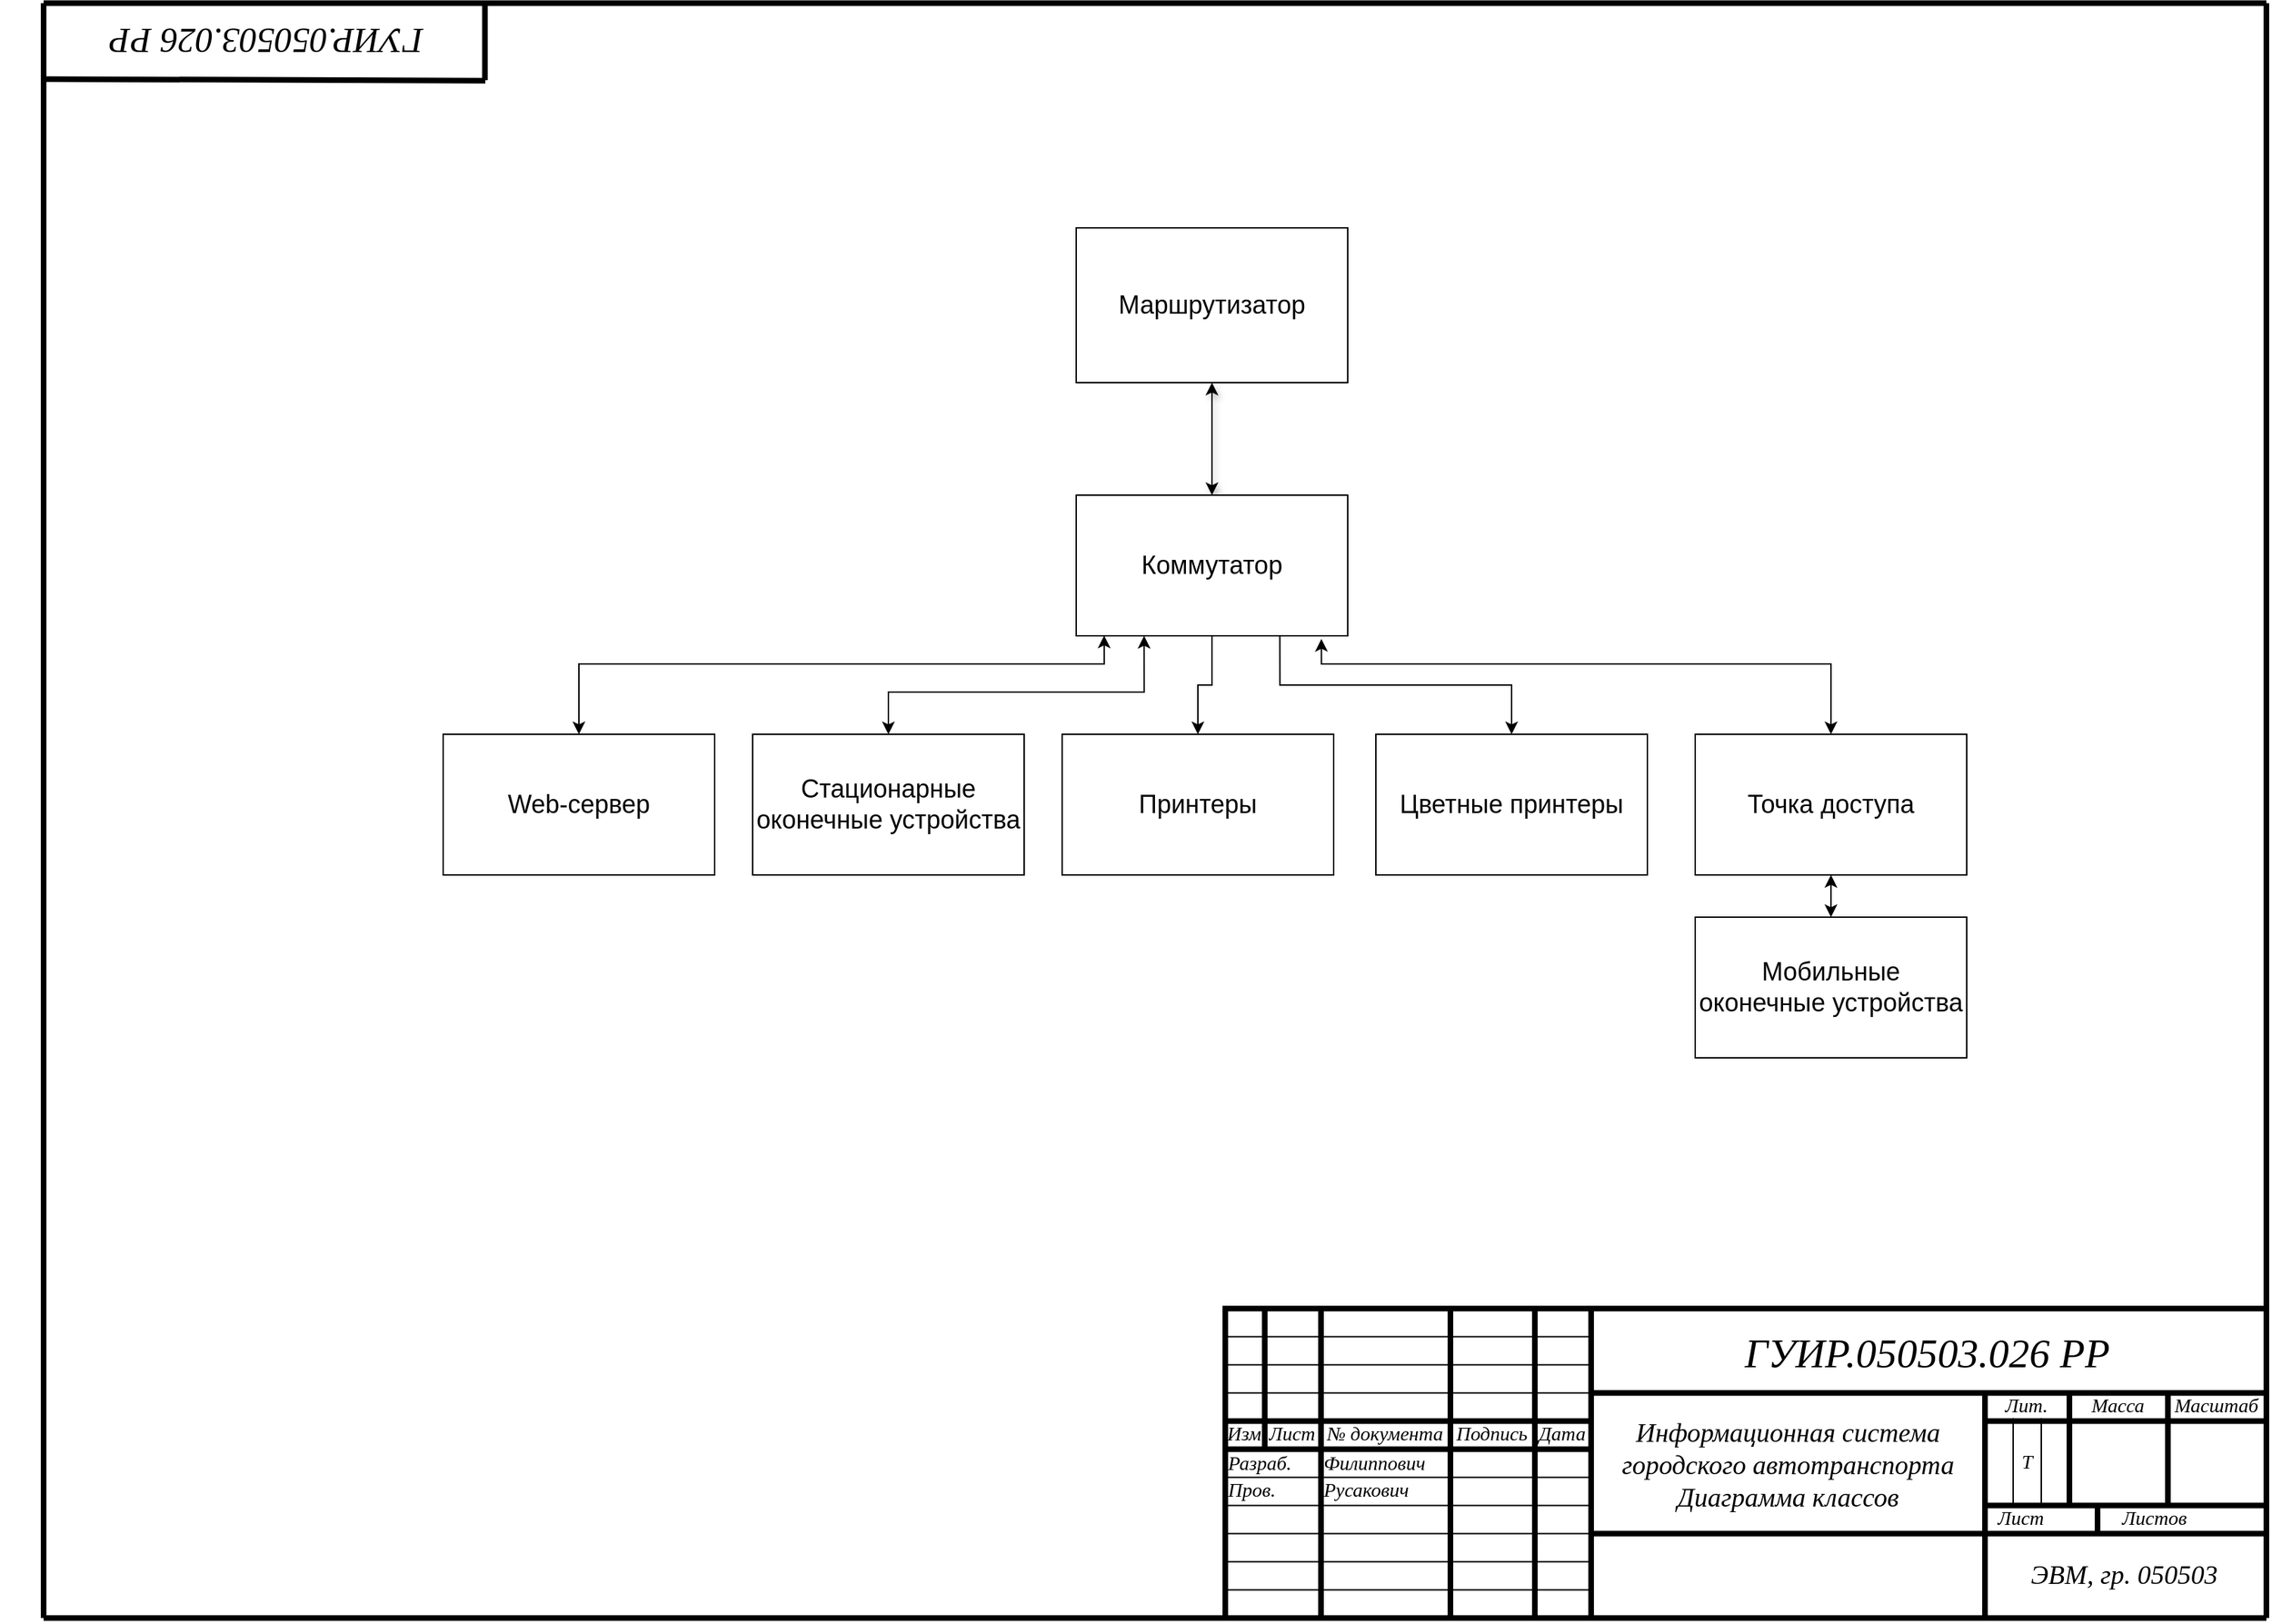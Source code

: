 <mxfile version="21.7.5" type="device">
  <diagram name="Страница-1" id="Страница-1">
    <mxGraphModel dx="763" dy="1657" grid="1" gridSize="10" guides="1" tooltips="1" connect="1" arrows="1" fold="1" page="1" pageScale="1" pageWidth="1654" pageHeight="1169" math="0" shadow="0">
      <root>
        <mxCell id="0" />
        <mxCell id="1" parent="0" />
        <mxCell id="Y7cGsggCxk5826PegyfE-1" value="&lt;font style=&quot;font-size: 14px; color: rgb(0, 0, 0); direction: ltr; letter-spacing: 0px; line-height: 120%; opacity: 1;&quot;&gt;&lt;i style=&quot;font-size: 14px;&quot;&gt;Лист&lt;br style=&quot;font-size: 14px;&quot;&gt;&lt;/i&gt;&lt;/font&gt;" style="verticalAlign=middle;align=center;vsdxID=39;fillColor=none;gradientColor=none;shape=stencil(nZBLDoAgDERP0z3SIyjew0SURgSD+Lu9kMZoXLhwN9O+tukAlrNpJg1SzDH4QW/URgNYgZTkjA4UkwJUgGXng+6DX1zLfmoymdXo17xh5zmRJ6Q42BWCfc2oJfdAr+Yv+AP9Cb7OJ3H/2JG1HNGz/84klThPVCc=);strokeColor=none;strokeWidth=4;spacingTop=-1;spacingBottom=-1;spacingLeft=-1;spacingRight=0;labelBackgroundColor=none;rounded=0;html=1;whiteSpace=wrap;fontFamily=GOST type B;fontSize=14;fontSource=https%3A%2F%2Fdrive.google.com%2Fuc%3Fexport%3Ddownload%26id%3D1UrnLVkHcLbHLojcf2ejICCGZ1GY9liKW;spacing=0;" parent="1" vertex="1">
          <mxGeometry x="1448" y="-90" width="48" height="16" as="geometry" />
        </mxCell>
        <mxCell id="Y7cGsggCxk5826PegyfE-2" value="&lt;font style=&quot;font-size: 14px; color: rgb(0, 0, 0); direction: ltr; letter-spacing: 0px; line-height: 120%; opacity: 1;&quot;&gt;&lt;i style=&quot;font-size: 14px;&quot;&gt;Листов&lt;br style=&quot;font-size: 14px;&quot;&gt;&lt;/i&gt;&lt;/font&gt;" style="verticalAlign=middle;align=center;vsdxID=40;fillColor=none;gradientColor=none;shape=stencil(nZBLDoAgDERP0z3SIyjew0SURgSD+Lu9kMZoXLhwN9O+tukAlrNpJg1SzDH4QW/URgNYgZTkjA4UkwJUgGXng+6DX1zLfmoymdXo17xh5zmRJ6Q42BWCfc2oJfdAr+Yv+AP9Cb7OJ3H/2JG1HNGz/84klThPVCc=);strokeColor=none;strokeWidth=4;spacingTop=-1;spacingBottom=-1;spacingLeft=-1;spacingRight=0;labelBackgroundColor=none;rounded=0;html=1;whiteSpace=wrap;fontFamily=GOST type B;fontSize=14;fontSource=https%3A%2F%2Fdrive.google.com%2Fuc%3Fexport%3Ddownload%26id%3D1UrnLVkHcLbHLojcf2ejICCGZ1GY9liKW;spacing=0;" parent="1" vertex="1">
          <mxGeometry x="1528" y="-90" width="78" height="16" as="geometry" />
        </mxCell>
        <mxCell id="Y7cGsggCxk5826PegyfE-3" value="&lt;font style=&quot;color: rgb(0, 0, 0); direction: ltr; letter-spacing: 0px; line-height: 120%; opacity: 1;&quot;&gt;&lt;i style=&quot;&quot;&gt;&lt;font style=&quot;font-size: 19px;&quot;&gt;ЭВМ, гр. 050503&lt;/font&gt;&lt;br style=&quot;font-size: 16px;&quot;&gt;&lt;/i&gt;&lt;/font&gt;" style="verticalAlign=middle;align=center;vsdxID=45;fillColor=none;gradientColor=none;shape=stencil(nZBLDoAgDERP0z3SIyjew0SURgSD+Lu9kMZoXLhwN9O+tukAlrNpJg1SzDH4QW/URgNYgZTkjA4UkwJUgGXng+6DX1zLfmoymdXo17xh5zmRJ6Q42BWCfc2oJfdAr+Yv+AP9Cb7OJ3H/2JG1HNGz/84klThPVCc=);strokeColor=none;spacingTop=-1;spacingBottom=-1;spacingLeft=-1;spacingRight=-1;labelBackgroundColor=none;rounded=0;html=1;whiteSpace=wrap;fontFamily=GOST type B;fontSize=16;fontSource=https%3A%2F%2Fdrive.google.com%2Fuc%3Fexport%3Ddownload%26id%3D1UrnLVkHcLbHLojcf2ejICCGZ1GY9liKW;" parent="1" vertex="1">
          <mxGeometry x="1445" y="-72" width="200" height="60" as="geometry" />
        </mxCell>
        <mxCell id="Y7cGsggCxk5826PegyfE-4" value="&lt;font style=&quot;font-size: 14px; color: rgb(0, 0, 0); direction: ltr; letter-spacing: 0px; line-height: 120%; opacity: 1;&quot;&gt;&lt;i style=&quot;font-size: 14px;&quot;&gt;T&lt;br style=&quot;font-size: 14px;&quot;&gt;&lt;/i&gt;&lt;/font&gt;" style="verticalAlign=middle;align=center;vsdxID=48;fillColor=none;gradientColor=none;shape=stencil(nZBLDoAgDERP0z3SIyjew0SURgSD+Lu9kMZoXLhwN9O+tukAlrNpJg1SzDH4QW/URgNYgZTkjA4UkwJUgGXng+6DX1zLfmoymdXo17xh5zmRJ6Q42BWCfc2oJfdAr+Yv+AP9Cb7OJ3H/2JG1HNGz/84klThPVCc=);strokeColor=none;spacingTop=0;spacingBottom=0;spacingLeft=0;spacingRight=0;labelBackgroundColor=none;rounded=0;html=1;whiteSpace=wrap;fontFamily=GOST type B;fontSize=14;fontSource=https%3A%2F%2Fdrive.google.com%2Fuc%3Fexport%3Ddownload%26id%3D1UrnLVkHcLbHLojcf2ejICCGZ1GY9liKW;spacing=0;" parent="1" vertex="1">
          <mxGeometry x="1466" y="-152" width="20" height="60" as="geometry" />
        </mxCell>
        <mxCell id="5ee6JP_SQ_U54cSGM1a8-9" style="edgeStyle=orthogonalEdgeStyle;rounded=0;orthogonalLoop=1;jettySize=auto;html=1;entryX=0.5;entryY=0;entryDx=0;entryDy=0;shadow=1;startArrow=classic;startFill=1;" edge="1" parent="1" source="5ee6JP_SQ_U54cSGM1a8-1" target="5ee6JP_SQ_U54cSGM1a8-2">
          <mxGeometry relative="1" as="geometry" />
        </mxCell>
        <mxCell id="5ee6JP_SQ_U54cSGM1a8-1" value="&lt;font style=&quot;font-size: 18px;&quot;&gt;Маршрутизатор&lt;/font&gt;" style="rounded=0;whiteSpace=wrap;html=1;" vertex="1" parent="1">
          <mxGeometry x="800" y="-1000" width="193" height="110" as="geometry" />
        </mxCell>
        <mxCell id="5ee6JP_SQ_U54cSGM1a8-16" style="edgeStyle=orthogonalEdgeStyle;rounded=0;orthogonalLoop=1;jettySize=auto;html=1;entryX=0.5;entryY=0;entryDx=0;entryDy=0;" edge="1" parent="1" source="5ee6JP_SQ_U54cSGM1a8-2" target="5ee6JP_SQ_U54cSGM1a8-4">
          <mxGeometry relative="1" as="geometry" />
        </mxCell>
        <mxCell id="5ee6JP_SQ_U54cSGM1a8-17" style="edgeStyle=orthogonalEdgeStyle;rounded=0;orthogonalLoop=1;jettySize=auto;html=1;exitX=0.75;exitY=1;exitDx=0;exitDy=0;" edge="1" parent="1" source="5ee6JP_SQ_U54cSGM1a8-2" target="5ee6JP_SQ_U54cSGM1a8-5">
          <mxGeometry relative="1" as="geometry" />
        </mxCell>
        <mxCell id="5ee6JP_SQ_U54cSGM1a8-2" value="&lt;font style=&quot;font-size: 18px;&quot;&gt;Коммутатор&lt;/font&gt;" style="rounded=0;whiteSpace=wrap;html=1;" vertex="1" parent="1">
          <mxGeometry x="800" y="-810" width="193" height="100" as="geometry" />
        </mxCell>
        <mxCell id="5ee6JP_SQ_U54cSGM1a8-14" style="edgeStyle=orthogonalEdgeStyle;rounded=0;orthogonalLoop=1;jettySize=auto;html=1;entryX=0.103;entryY=0.998;entryDx=0;entryDy=0;entryPerimeter=0;startArrow=classic;startFill=1;" edge="1" parent="1" source="5ee6JP_SQ_U54cSGM1a8-3" target="5ee6JP_SQ_U54cSGM1a8-2">
          <mxGeometry relative="1" as="geometry">
            <Array as="points">
              <mxPoint x="447" y="-690" />
              <mxPoint x="820" y="-690" />
            </Array>
          </mxGeometry>
        </mxCell>
        <mxCell id="5ee6JP_SQ_U54cSGM1a8-3" value="&lt;span style=&quot;font-size: 18px;&quot;&gt;Web-сервер&lt;/span&gt;" style="rounded=0;whiteSpace=wrap;html=1;" vertex="1" parent="1">
          <mxGeometry x="350" y="-640" width="193" height="100" as="geometry" />
        </mxCell>
        <mxCell id="5ee6JP_SQ_U54cSGM1a8-4" value="&lt;span style=&quot;font-size: 18px;&quot;&gt;Принтеры&lt;/span&gt;" style="rounded=0;whiteSpace=wrap;html=1;" vertex="1" parent="1">
          <mxGeometry x="790" y="-640" width="193" height="100" as="geometry" />
        </mxCell>
        <mxCell id="5ee6JP_SQ_U54cSGM1a8-5" value="&lt;span style=&quot;font-size: 18px;&quot;&gt;Цветные принтеры&lt;/span&gt;" style="rounded=0;whiteSpace=wrap;html=1;" vertex="1" parent="1">
          <mxGeometry x="1013" y="-640" width="193" height="100" as="geometry" />
        </mxCell>
        <mxCell id="5ee6JP_SQ_U54cSGM1a8-15" style="edgeStyle=orthogonalEdgeStyle;rounded=0;orthogonalLoop=1;jettySize=auto;html=1;entryX=0.25;entryY=1;entryDx=0;entryDy=0;startArrow=classic;startFill=1;" edge="1" parent="1" source="5ee6JP_SQ_U54cSGM1a8-6" target="5ee6JP_SQ_U54cSGM1a8-2">
          <mxGeometry relative="1" as="geometry">
            <Array as="points">
              <mxPoint x="667" y="-670" />
              <mxPoint x="848" y="-670" />
            </Array>
          </mxGeometry>
        </mxCell>
        <mxCell id="5ee6JP_SQ_U54cSGM1a8-6" value="&lt;span style=&quot;font-size: 18px;&quot;&gt;Стационарные оконечные устройства&lt;/span&gt;" style="rounded=0;whiteSpace=wrap;html=1;" vertex="1" parent="1">
          <mxGeometry x="570" y="-640" width="193" height="100" as="geometry" />
        </mxCell>
        <mxCell id="5ee6JP_SQ_U54cSGM1a8-7" value="&lt;span style=&quot;font-size: 18px;&quot;&gt;Мобильные оконечные устройства&lt;/span&gt;" style="rounded=0;whiteSpace=wrap;html=1;" vertex="1" parent="1">
          <mxGeometry x="1240" y="-510" width="193" height="100" as="geometry" />
        </mxCell>
        <mxCell id="5ee6JP_SQ_U54cSGM1a8-18" style="edgeStyle=orthogonalEdgeStyle;rounded=0;orthogonalLoop=1;jettySize=auto;html=1;entryX=0.903;entryY=1.022;entryDx=0;entryDy=0;entryPerimeter=0;startArrow=classic;startFill=1;" edge="1" parent="1" source="5ee6JP_SQ_U54cSGM1a8-8" target="5ee6JP_SQ_U54cSGM1a8-2">
          <mxGeometry relative="1" as="geometry">
            <Array as="points">
              <mxPoint x="1337" y="-690" />
              <mxPoint x="974" y="-690" />
            </Array>
          </mxGeometry>
        </mxCell>
        <mxCell id="5ee6JP_SQ_U54cSGM1a8-19" style="edgeStyle=orthogonalEdgeStyle;rounded=0;orthogonalLoop=1;jettySize=auto;html=1;entryX=0.5;entryY=0;entryDx=0;entryDy=0;startArrow=classic;startFill=1;" edge="1" parent="1" source="5ee6JP_SQ_U54cSGM1a8-8" target="5ee6JP_SQ_U54cSGM1a8-7">
          <mxGeometry relative="1" as="geometry" />
        </mxCell>
        <mxCell id="5ee6JP_SQ_U54cSGM1a8-8" value="&lt;span style=&quot;font-size: 18px;&quot;&gt;Точка доступа&lt;/span&gt;" style="rounded=0;whiteSpace=wrap;html=1;" vertex="1" parent="1">
          <mxGeometry x="1240" y="-640" width="193" height="100" as="geometry" />
        </mxCell>
        <mxCell id="sCcFyomUcF2CCiQe3iBp-133" value="Блок-схема" parent="0" />
        <mxCell id="sCcFyomUcF2CCiQe3iBp-184" value="Соединительная линия" parent="0" />
        <mxCell id="sCcFyomUcF2CCiQe3iBp-185" value="Callout" parent="0" />
        <mxCell id="sCcFyomUcF2CCiQe3iBp-186" value="Connector" parent="0" />
        <mxCell id="sCcFyomUcF2CCiQe3iBp-241" value="Блок-схема" parent="0" />
        <mxCell id="sCcFyomUcF2CCiQe3iBp-242" style="vsdxID=3;fillColor=#FFFFFF;gradientColor=none;shape=stencil(nY9LDoAgDERP0z3SI/i5BwkoRAUC+Lu9kGo0Lt3NtK/tFLCOWngFnMUU3Kg2I5MGbIBzY7UKJmUF2ALWvQtqCG6xkrwXhSxqdmvZsNNcxViZ4ewgT64jdDL2hf4E7wsXmsWThd549765c4l+xvYE);strokeColor=#000000;strokeWidth=4;spacingTop=-1;spacingBottom=-1;spacingLeft=-1;spacingRight=-1;labelBackgroundColor=#ffffff;rounded=0;html=1;whiteSpace=wrap;fontFamily=GOST type B;fontSource=https%3A%2F%2Fdrive.google.com%2Fuc%3Fexport%3Ddownload%26id%3D1UrnLVkHcLbHLojcf2ejICCGZ1GY9liKW;" parent="sCcFyomUcF2CCiQe3iBp-241" vertex="1">
          <mxGeometry x="906" y="-231.8" width="740" height="220" as="geometry" />
        </mxCell>
        <mxCell id="sCcFyomUcF2CCiQe3iBp-243" style="vsdxID=28;edgeStyle=none;startArrow=none;endArrow=none;startSize=5;endSize=5;strokeWidth=4;strokeColor=#000000;spacingTop=-1;spacingBottom=-1;spacingLeft=-1;spacingRight=-1;verticalAlign=middle;html=1;labelBackgroundColor=#ffffff;rounded=0;fontFamily=GOST type B;fontSource=https%3A%2F%2Fdrive.google.com%2Fuc%3Fexport%3Ddownload%26id%3D1UrnLVkHcLbHLojcf2ejICCGZ1GY9liKW;" parent="sCcFyomUcF2CCiQe3iBp-241" edge="1">
          <mxGeometry relative="1" as="geometry">
            <Array as="points" />
            <mxPoint x="934" y="-231.8" as="sourcePoint" />
            <mxPoint x="934" y="-131.8" as="targetPoint" />
          </mxGeometry>
        </mxCell>
        <mxCell id="sCcFyomUcF2CCiQe3iBp-244" style="vsdxID=27;edgeStyle=none;startArrow=none;endArrow=none;startSize=5;endSize=5;strokeColor=#000000;spacingTop=-1;spacingBottom=-1;spacingLeft=-1;spacingRight=-1;verticalAlign=middle;html=1;labelBackgroundColor=#ffffff;rounded=0;fontFamily=GOST type B;fontSource=https%3A%2F%2Fdrive.google.com%2Fuc%3Fexport%3Ddownload%26id%3D1UrnLVkHcLbHLojcf2ejICCGZ1GY9liKW;" parent="sCcFyomUcF2CCiQe3iBp-241" edge="1">
          <mxGeometry relative="1" as="geometry">
            <mxPoint as="offset" />
            <Array as="points" />
            <mxPoint x="906" y="-31.8" as="sourcePoint" />
            <mxPoint x="1166" y="-31.8" as="targetPoint" />
          </mxGeometry>
        </mxCell>
        <mxCell id="sCcFyomUcF2CCiQe3iBp-245" style="vsdxID=26;edgeStyle=none;startArrow=none;endArrow=none;startSize=5;endSize=5;strokeColor=#000000;spacingTop=-1;spacingBottom=-1;spacingLeft=-1;spacingRight=-1;verticalAlign=middle;html=1;labelBackgroundColor=#ffffff;rounded=0;fontFamily=GOST type B;fontSource=https%3A%2F%2Fdrive.google.com%2Fuc%3Fexport%3Ddownload%26id%3D1UrnLVkHcLbHLojcf2ejICCGZ1GY9liKW;" parent="sCcFyomUcF2CCiQe3iBp-241" edge="1">
          <mxGeometry relative="1" as="geometry">
            <mxPoint as="offset" />
            <Array as="points" />
            <mxPoint x="906" y="-51.8" as="sourcePoint" />
            <mxPoint x="1166" y="-51.8" as="targetPoint" />
          </mxGeometry>
        </mxCell>
        <mxCell id="sCcFyomUcF2CCiQe3iBp-246" style="vsdxID=25;edgeStyle=none;startArrow=none;endArrow=none;startSize=5;endSize=5;strokeColor=#000000;spacingTop=-1;spacingBottom=-1;spacingLeft=-1;spacingRight=-1;verticalAlign=middle;html=1;labelBackgroundColor=#ffffff;rounded=0;fontFamily=GOST type B;fontSource=https%3A%2F%2Fdrive.google.com%2Fuc%3Fexport%3Ddownload%26id%3D1UrnLVkHcLbHLojcf2ejICCGZ1GY9liKW;fontSize=11;" parent="sCcFyomUcF2CCiQe3iBp-241" edge="1">
          <mxGeometry relative="1" as="geometry">
            <mxPoint as="offset" />
            <Array as="points" />
            <mxPoint x="906" y="-71.8" as="sourcePoint" />
            <mxPoint x="1166" y="-71.8" as="targetPoint" />
          </mxGeometry>
        </mxCell>
        <mxCell id="sCcFyomUcF2CCiQe3iBp-247" style="vsdxID=24;edgeStyle=none;startArrow=none;endArrow=none;startSize=5;endSize=5;strokeColor=#000000;spacingTop=-1;spacingBottom=-1;spacingLeft=-1;spacingRight=-1;verticalAlign=middle;html=1;labelBackgroundColor=#ffffff;rounded=0;fontFamily=GOST type B;fontSource=https%3A%2F%2Fdrive.google.com%2Fuc%3Fexport%3Ddownload%26id%3D1UrnLVkHcLbHLojcf2ejICCGZ1GY9liKW;align=left;fontSize=12;" parent="sCcFyomUcF2CCiQe3iBp-241" edge="1">
          <mxGeometry relative="1" as="geometry">
            <mxPoint as="offset" />
            <Array as="points" />
            <mxPoint x="906" y="-91.8" as="sourcePoint" />
            <mxPoint x="1166" y="-91.8" as="targetPoint" />
          </mxGeometry>
        </mxCell>
        <mxCell id="sCcFyomUcF2CCiQe3iBp-248" style="vsdxID=23;edgeStyle=none;startArrow=none;endArrow=none;startSize=5;endSize=5;strokeColor=#000000;spacingTop=-1;spacingBottom=-1;spacingLeft=-1;spacingRight=-1;verticalAlign=middle;html=1;labelBackgroundColor=#ffffff;rounded=0;fontFamily=GOST type B;fontSource=https%3A%2F%2Fdrive.google.com%2Fuc%3Fexport%3Ddownload%26id%3D1UrnLVkHcLbHLojcf2ejICCGZ1GY9liKW;align=left;fontSize=12;" parent="sCcFyomUcF2CCiQe3iBp-241" edge="1">
          <mxGeometry relative="1" as="geometry">
            <mxPoint as="offset" />
            <Array as="points" />
            <mxPoint x="906" y="-111.8" as="sourcePoint" />
            <mxPoint x="1166" y="-111.8" as="targetPoint" />
          </mxGeometry>
        </mxCell>
        <mxCell id="sCcFyomUcF2CCiQe3iBp-249" style="vsdxID=22;edgeStyle=none;startArrow=none;endArrow=none;startSize=5;endSize=5;strokeWidth=4;strokeColor=#000000;spacingTop=-1;spacingBottom=-1;spacingLeft=-1;spacingRight=-1;verticalAlign=middle;html=1;labelBackgroundColor=#ffffff;rounded=0;fontFamily=GOST type B;fontSource=https%3A%2F%2Fdrive.google.com%2Fuc%3Fexport%3Ddownload%26id%3D1UrnLVkHcLbHLojcf2ejICCGZ1GY9liKW;align=center;fontSize=12;" parent="sCcFyomUcF2CCiQe3iBp-241" edge="1">
          <mxGeometry relative="1" as="geometry">
            <mxPoint as="offset" />
            <Array as="points" />
            <mxPoint x="906" y="-131.8" as="sourcePoint" />
            <mxPoint x="1166" y="-131.8" as="targetPoint" />
          </mxGeometry>
        </mxCell>
        <mxCell id="sCcFyomUcF2CCiQe3iBp-250" style="vsdxID=21;edgeStyle=none;startArrow=none;endArrow=none;startSize=5;endSize=5;strokeWidth=4;strokeColor=#000000;spacingTop=-1;spacingBottom=-1;spacingLeft=-1;spacingRight=-1;verticalAlign=middle;html=1;labelBackgroundColor=#ffffff;rounded=0;fontFamily=GOST type B;fontSource=https%3A%2F%2Fdrive.google.com%2Fuc%3Fexport%3Ddownload%26id%3D1UrnLVkHcLbHLojcf2ejICCGZ1GY9liKW;align=center;fontSize=12;" parent="sCcFyomUcF2CCiQe3iBp-241" edge="1">
          <mxGeometry relative="1" as="geometry">
            <mxPoint as="offset" />
            <Array as="points" />
            <mxPoint x="906" y="-151.8" as="sourcePoint" />
            <mxPoint x="1166" y="-151.8" as="targetPoint" />
          </mxGeometry>
        </mxCell>
        <mxCell id="sCcFyomUcF2CCiQe3iBp-251" style="vsdxID=20;edgeStyle=none;startArrow=none;endArrow=none;startSize=5;endSize=5;strokeColor=#000000;spacingTop=-1;spacingBottom=-1;spacingLeft=-1;spacingRight=-1;verticalAlign=middle;html=1;labelBackgroundColor=#ffffff;rounded=0;fontFamily=GOST type B;fontSource=https%3A%2F%2Fdrive.google.com%2Fuc%3Fexport%3Ddownload%26id%3D1UrnLVkHcLbHLojcf2ejICCGZ1GY9liKW;align=center;fontSize=11;" parent="sCcFyomUcF2CCiQe3iBp-241" edge="1">
          <mxGeometry relative="1" as="geometry">
            <mxPoint as="offset" />
            <Array as="points" />
            <mxPoint x="906" y="-171.8" as="sourcePoint" />
            <mxPoint x="1166" y="-171.8" as="targetPoint" />
          </mxGeometry>
        </mxCell>
        <mxCell id="sCcFyomUcF2CCiQe3iBp-252" style="vsdxID=19;edgeStyle=none;startArrow=none;endArrow=none;startSize=5;endSize=5;strokeColor=#000000;spacingTop=-1;spacingBottom=-1;spacingLeft=-1;spacingRight=-1;verticalAlign=middle;html=1;labelBackgroundColor=#ffffff;rounded=0;fontFamily=GOST type B;fontSource=https%3A%2F%2Fdrive.google.com%2Fuc%3Fexport%3Ddownload%26id%3D1UrnLVkHcLbHLojcf2ejICCGZ1GY9liKW;" parent="sCcFyomUcF2CCiQe3iBp-241" edge="1">
          <mxGeometry relative="1" as="geometry">
            <mxPoint as="offset" />
            <Array as="points" />
            <mxPoint x="906" y="-191.8" as="sourcePoint" />
            <mxPoint x="1166" y="-191.8" as="targetPoint" />
          </mxGeometry>
        </mxCell>
        <mxCell id="sCcFyomUcF2CCiQe3iBp-253" style="vsdxID=18;edgeStyle=none;startArrow=none;endArrow=none;startSize=5;endSize=5;strokeColor=#000000;spacingTop=-1;spacingBottom=-1;spacingLeft=-1;spacingRight=-1;verticalAlign=middle;html=1;labelBackgroundColor=#ffffff;rounded=0;fontFamily=GOST type B;fontSource=https%3A%2F%2Fdrive.google.com%2Fuc%3Fexport%3Ddownload%26id%3D1UrnLVkHcLbHLojcf2ejICCGZ1GY9liKW;" parent="sCcFyomUcF2CCiQe3iBp-241" edge="1">
          <mxGeometry relative="1" as="geometry">
            <mxPoint as="offset" />
            <Array as="points" />
            <mxPoint x="906" y="-211.8" as="sourcePoint" />
            <mxPoint x="1166" y="-211.8" as="targetPoint" />
          </mxGeometry>
        </mxCell>
        <mxCell id="sCcFyomUcF2CCiQe3iBp-254" style="vsdxID=17;edgeStyle=none;startArrow=none;endArrow=none;startSize=5;endSize=5;strokeWidth=4;strokeColor=#000000;spacingTop=-1;spacingBottom=-1;spacingLeft=-1;spacingRight=-1;verticalAlign=middle;html=1;labelBackgroundColor=#ffffff;rounded=0;fontFamily=GOST type B;fontSource=https%3A%2F%2Fdrive.google.com%2Fuc%3Fexport%3Ddownload%26id%3D1UrnLVkHcLbHLojcf2ejICCGZ1GY9liKW;" parent="sCcFyomUcF2CCiQe3iBp-241" edge="1">
          <mxGeometry relative="1" as="geometry">
            <Array as="points" />
            <mxPoint x="974" y="-231.8" as="sourcePoint" />
            <mxPoint x="974" y="-11.8" as="targetPoint" />
          </mxGeometry>
        </mxCell>
        <mxCell id="sCcFyomUcF2CCiQe3iBp-255" style="vsdxID=16;edgeStyle=none;startArrow=none;endArrow=none;startSize=5;endSize=5;strokeWidth=4;strokeColor=#000000;spacingTop=-1;spacingBottom=-1;spacingLeft=-1;spacingRight=-1;verticalAlign=middle;html=1;labelBackgroundColor=#ffffff;rounded=0;fontFamily=GOST type B;fontSource=https%3A%2F%2Fdrive.google.com%2Fuc%3Fexport%3Ddownload%26id%3D1UrnLVkHcLbHLojcf2ejICCGZ1GY9liKW;" parent="sCcFyomUcF2CCiQe3iBp-241" edge="1">
          <mxGeometry relative="1" as="geometry">
            <Array as="points" />
            <mxPoint x="1066" y="-231.8" as="sourcePoint" />
            <mxPoint x="1066" y="-11.8" as="targetPoint" />
          </mxGeometry>
        </mxCell>
        <mxCell id="sCcFyomUcF2CCiQe3iBp-256" style="vsdxID=15;edgeStyle=none;startArrow=none;endArrow=none;startSize=5;endSize=5;strokeWidth=4;strokeColor=#000000;spacingTop=-1;spacingBottom=-1;spacingLeft=-1;spacingRight=-1;verticalAlign=middle;html=1;labelBackgroundColor=#ffffff;rounded=0;fontFamily=GOST type B;fontSource=https%3A%2F%2Fdrive.google.com%2Fuc%3Fexport%3Ddownload%26id%3D1UrnLVkHcLbHLojcf2ejICCGZ1GY9liKW;" parent="sCcFyomUcF2CCiQe3iBp-241" edge="1">
          <mxGeometry relative="1" as="geometry">
            <Array as="points" />
            <mxPoint x="1126" y="-231.8" as="sourcePoint" />
            <mxPoint x="1126" y="-11.8" as="targetPoint" />
          </mxGeometry>
        </mxCell>
        <mxCell id="sCcFyomUcF2CCiQe3iBp-257" style="vsdxID=14;edgeStyle=none;startArrow=none;endArrow=none;startSize=5;endSize=5;strokeWidth=4;strokeColor=#000000;spacingTop=-1;spacingBottom=-1;spacingLeft=-1;spacingRight=-1;verticalAlign=middle;html=1;labelBackgroundColor=#ffffff;rounded=0;fontFamily=GOST type B;fontSource=https%3A%2F%2Fdrive.google.com%2Fuc%3Fexport%3Ddownload%26id%3D1UrnLVkHcLbHLojcf2ejICCGZ1GY9liKW;" parent="sCcFyomUcF2CCiQe3iBp-241" edge="1">
          <mxGeometry relative="1" as="geometry">
            <Array as="points" />
            <mxPoint x="1576" y="-171.8" as="sourcePoint" />
            <mxPoint x="1576" y="-91.8" as="targetPoint" />
          </mxGeometry>
        </mxCell>
        <mxCell id="sCcFyomUcF2CCiQe3iBp-258" style="vsdxID=11;edgeStyle=none;startArrow=none;endArrow=none;startSize=5;endSize=5;strokeWidth=4;strokeColor=#000000;spacingTop=-1;spacingBottom=-1;spacingLeft=-1;spacingRight=-1;verticalAlign=middle;html=1;labelBackgroundColor=#ffffff;rounded=0;fontFamily=GOST type B;fontSource=https%3A%2F%2Fdrive.google.com%2Fuc%3Fexport%3Ddownload%26id%3D1UrnLVkHcLbHLojcf2ejICCGZ1GY9liKW;" parent="sCcFyomUcF2CCiQe3iBp-241" edge="1">
          <mxGeometry relative="1" as="geometry">
            <Array as="points" />
            <mxPoint x="1526" y="-91.8" as="sourcePoint" />
            <mxPoint x="1526" y="-71.8" as="targetPoint" />
          </mxGeometry>
        </mxCell>
        <mxCell id="sCcFyomUcF2CCiQe3iBp-259" style="vsdxID=10;edgeStyle=none;startArrow=none;endArrow=none;startSize=5;endSize=5;strokeWidth=4;strokeColor=#000000;spacingTop=-1;spacingBottom=-1;spacingLeft=-1;spacingRight=-1;verticalAlign=middle;html=1;labelBackgroundColor=#ffffff;rounded=0;fontFamily=GOST type B;fontSource=https%3A%2F%2Fdrive.google.com%2Fuc%3Fexport%3Ddownload%26id%3D1UrnLVkHcLbHLojcf2ejICCGZ1GY9liKW;" parent="sCcFyomUcF2CCiQe3iBp-241" edge="1">
          <mxGeometry relative="1" as="geometry">
            <Array as="points" />
            <mxPoint x="1506" y="-171.8" as="sourcePoint" />
            <mxPoint x="1506" y="-91.8" as="targetPoint" />
          </mxGeometry>
        </mxCell>
        <mxCell id="sCcFyomUcF2CCiQe3iBp-260" style="vsdxID=273;edgeStyle=none;startArrow=none;endArrow=none;startSize=5;endSize=5;strokeWidth=4;strokeColor=#000000;spacingTop=-1;spacingBottom=-1;spacingLeft=-1;spacingRight=-1;verticalAlign=middle;html=1;labelBackgroundColor=#ffffff;rounded=0;fontFamily=GOST type B;fontSource=https%3A%2F%2Fdrive.google.com%2Fuc%3Fexport%3Ddownload%26id%3D1UrnLVkHcLbHLojcf2ejICCGZ1GY9liKW;" parent="sCcFyomUcF2CCiQe3iBp-241" edge="1">
          <mxGeometry relative="1" as="geometry">
            <Array as="points" />
            <mxPoint x="379.71" y="-1160" as="sourcePoint" />
            <mxPoint x="379.71" y="-1105" as="targetPoint" />
          </mxGeometry>
        </mxCell>
        <mxCell id="sCcFyomUcF2CCiQe3iBp-261" style="vsdxID=388;edgeStyle=none;startArrow=none;endArrow=none;startSize=5;endSize=5;strokeColor=#000000;spacingTop=-1;spacingBottom=-1;spacingLeft=-1;spacingRight=-1;verticalAlign=middle;html=1;labelBackgroundColor=#ffffff;rounded=0;fontFamily=GOST type B;fontSource=https%3A%2F%2Fdrive.google.com%2Fuc%3Fexport%3Ddownload%26id%3D1UrnLVkHcLbHLojcf2ejICCGZ1GY9liKW;" parent="sCcFyomUcF2CCiQe3iBp-241" edge="1">
          <mxGeometry relative="1" as="geometry">
            <Array as="points" />
            <mxPoint x="1486" y="-153.8" as="sourcePoint" />
            <mxPoint x="1486" y="-91.8" as="targetPoint" />
          </mxGeometry>
        </mxCell>
        <mxCell id="sCcFyomUcF2CCiQe3iBp-262" style="vsdxID=2198;edgeStyle=none;startArrow=none;endArrow=none;startSize=3;endSize=3;strokeWidth=4;strokeColor=#000000;spacingTop=-2;spacingBottom=-2;spacingLeft=-2;spacingRight=-2;verticalAlign=middle;html=1;labelBackgroundColor=#ffffff;rounded=0;fontFamily=GOST type B;fontSource=https%3A%2F%2Fdrive.google.com%2Fuc%3Fexport%3Ddownload%26id%3D1UrnLVkHcLbHLojcf2ejICCGZ1GY9liKW;" parent="sCcFyomUcF2CCiQe3iBp-241" edge="1">
          <mxGeometry relative="1" as="geometry">
            <Array as="points" />
            <mxPoint x="1646" y="-11.8" as="sourcePoint" />
            <mxPoint x="66" y="-11.8" as="targetPoint" />
          </mxGeometry>
        </mxCell>
        <mxCell id="sCcFyomUcF2CCiQe3iBp-263" style="vsdxID=2197;edgeStyle=none;startArrow=none;endArrow=none;startSize=3;endSize=3;strokeWidth=4;strokeColor=#000000;spacingTop=-2;spacingBottom=-2;spacingLeft=-2;spacingRight=-2;verticalAlign=middle;html=1;labelBackgroundColor=#ffffff;rounded=0;fontFamily=GOST type B;fontSource=https%3A%2F%2Fdrive.google.com%2Fuc%3Fexport%3Ddownload%26id%3D1UrnLVkHcLbHLojcf2ejICCGZ1GY9liKW;" parent="sCcFyomUcF2CCiQe3iBp-241" edge="1">
          <mxGeometry relative="1" as="geometry">
            <Array as="points" />
            <mxPoint x="66" y="-11.8" as="sourcePoint" />
            <mxPoint x="66" y="-1159.8" as="targetPoint" />
          </mxGeometry>
        </mxCell>
        <mxCell id="sCcFyomUcF2CCiQe3iBp-264" style="vsdxID=2196;edgeStyle=none;startArrow=none;endArrow=none;startSize=3;endSize=3;strokeWidth=4;strokeColor=#000000;spacingTop=-2;spacingBottom=-2;spacingLeft=-2;spacingRight=-2;verticalAlign=middle;html=1;labelBackgroundColor=#ffffff;rounded=0;fontFamily=GOST type B;fontSource=https%3A%2F%2Fdrive.google.com%2Fuc%3Fexport%3Ddownload%26id%3D1UrnLVkHcLbHLojcf2ejICCGZ1GY9liKW;" parent="sCcFyomUcF2CCiQe3iBp-241" edge="1">
          <mxGeometry relative="1" as="geometry">
            <Array as="points" />
            <mxPoint x="1646" y="-11.8" as="sourcePoint" />
            <mxPoint x="1646" y="-1159.8" as="targetPoint" />
          </mxGeometry>
        </mxCell>
        <mxCell id="sCcFyomUcF2CCiQe3iBp-265" style="vsdxID=387;edgeStyle=none;startArrow=none;endArrow=none;startSize=5;endSize=5;strokeColor=#000000;spacingTop=-1;spacingBottom=-1;spacingLeft=-1;spacingRight=-1;verticalAlign=middle;html=1;labelBackgroundColor=#ffffff;rounded=0;fontFamily=GOST type B;fontSource=https%3A%2F%2Fdrive.google.com%2Fuc%3Fexport%3Ddownload%26id%3D1UrnLVkHcLbHLojcf2ejICCGZ1GY9liKW;" parent="sCcFyomUcF2CCiQe3iBp-241" edge="1">
          <mxGeometry relative="1" as="geometry">
            <Array as="points" />
            <mxPoint x="1466" y="-153.8" as="sourcePoint" />
            <mxPoint x="1466" y="-91.8" as="targetPoint" />
          </mxGeometry>
        </mxCell>
        <mxCell id="sCcFyomUcF2CCiQe3iBp-266" style="vsdxID=9;edgeStyle=none;startArrow=none;endArrow=none;startSize=5;endSize=5;strokeWidth=4;strokeColor=#000000;spacingTop=-1;spacingBottom=-1;spacingLeft=-1;spacingRight=-1;verticalAlign=middle;html=1;labelBackgroundColor=#ffffff;rounded=0;fontFamily=GOST type B;fontSource=https%3A%2F%2Fdrive.google.com%2Fuc%3Fexport%3Ddownload%26id%3D1UrnLVkHcLbHLojcf2ejICCGZ1GY9liKW;" parent="sCcFyomUcF2CCiQe3iBp-241" edge="1">
          <mxGeometry relative="1" as="geometry">
            <mxPoint as="offset" />
            <Array as="points" />
            <mxPoint x="1446" y="-91.8" as="sourcePoint" />
            <mxPoint x="1646" y="-91.8" as="targetPoint" />
          </mxGeometry>
        </mxCell>
        <mxCell id="sCcFyomUcF2CCiQe3iBp-267" style="vsdxID=8;edgeStyle=none;startArrow=none;endArrow=none;startSize=5;endSize=5;strokeWidth=4;strokeColor=#000000;spacingTop=-1;spacingBottom=-1;spacingLeft=-1;spacingRight=-1;verticalAlign=middle;html=1;labelBackgroundColor=#ffffff;rounded=0;fontFamily=GOST type B;fontSource=https%3A%2F%2Fdrive.google.com%2Fuc%3Fexport%3Ddownload%26id%3D1UrnLVkHcLbHLojcf2ejICCGZ1GY9liKW;" parent="sCcFyomUcF2CCiQe3iBp-241" edge="1">
          <mxGeometry relative="1" as="geometry">
            <mxPoint as="offset" />
            <Array as="points" />
            <mxPoint x="1446" y="-151.8" as="sourcePoint" />
            <mxPoint x="1646" y="-151.8" as="targetPoint" />
          </mxGeometry>
        </mxCell>
        <mxCell id="sCcFyomUcF2CCiQe3iBp-268" style="vsdxID=7;edgeStyle=none;startArrow=none;endArrow=none;startSize=5;endSize=5;strokeWidth=4;strokeColor=#000000;spacingTop=-1;spacingBottom=-1;spacingLeft=-1;spacingRight=-1;verticalAlign=middle;html=1;labelBackgroundColor=#ffffff;rounded=0;fontFamily=GOST type B;fontSource=https%3A%2F%2Fdrive.google.com%2Fuc%3Fexport%3Ddownload%26id%3D1UrnLVkHcLbHLojcf2ejICCGZ1GY9liKW;" parent="sCcFyomUcF2CCiQe3iBp-241" edge="1">
          <mxGeometry relative="1" as="geometry">
            <Array as="points" />
            <mxPoint x="1446" y="-171.8" as="sourcePoint" />
            <mxPoint x="1446" y="-11.8" as="targetPoint" />
          </mxGeometry>
        </mxCell>
        <mxCell id="sCcFyomUcF2CCiQe3iBp-269" style="vsdxID=6;edgeStyle=none;startArrow=none;endArrow=none;startSize=5;endSize=5;strokeWidth=4;strokeColor=#000000;spacingTop=-1;spacingBottom=-1;spacingLeft=-1;spacingRight=-1;verticalAlign=middle;html=1;labelBackgroundColor=#ffffff;rounded=0;fontFamily=GOST type B;fontSource=https%3A%2F%2Fdrive.google.com%2Fuc%3Fexport%3Ddownload%26id%3D1UrnLVkHcLbHLojcf2ejICCGZ1GY9liKW;" parent="sCcFyomUcF2CCiQe3iBp-241" edge="1">
          <mxGeometry relative="1" as="geometry">
            <Array as="points" />
            <mxPoint x="1646" y="-71.8" as="sourcePoint" />
            <mxPoint x="1166" y="-71.8" as="targetPoint" />
          </mxGeometry>
        </mxCell>
        <mxCell id="sCcFyomUcF2CCiQe3iBp-270" style="vsdxID=4;edgeStyle=none;startArrow=none;endArrow=none;startSize=5;endSize=5;strokeWidth=4;strokeColor=#000000;spacingTop=-1;spacingBottom=-1;spacingLeft=-1;spacingRight=-1;verticalAlign=middle;html=1;labelBackgroundColor=#ffffff;rounded=0;fontFamily=GOST type B;fontSource=https%3A%2F%2Fdrive.google.com%2Fuc%3Fexport%3Ddownload%26id%3D1UrnLVkHcLbHLojcf2ejICCGZ1GY9liKW;" parent="sCcFyomUcF2CCiQe3iBp-241" edge="1">
          <mxGeometry relative="1" as="geometry">
            <Array as="points" />
            <mxPoint x="1166" y="-231.8" as="sourcePoint" />
            <mxPoint x="1166" y="-11.8" as="targetPoint" />
          </mxGeometry>
        </mxCell>
        <mxCell id="sCcFyomUcF2CCiQe3iBp-271" style="vsdxID=5;edgeStyle=none;startArrow=none;endArrow=none;startSize=5;endSize=5;strokeWidth=4;strokeColor=#000000;spacingTop=-1;spacingBottom=-1;spacingLeft=-1;spacingRight=-1;verticalAlign=middle;html=1;labelBackgroundColor=#ffffff;rounded=0;fontFamily=GOST type B;fontSource=https%3A%2F%2Fdrive.google.com%2Fuc%3Fexport%3Ddownload%26id%3D1UrnLVkHcLbHLojcf2ejICCGZ1GY9liKW;" parent="sCcFyomUcF2CCiQe3iBp-241" edge="1">
          <mxGeometry relative="1" as="geometry">
            <Array as="points" />
            <mxPoint x="1646" y="-171.8" as="sourcePoint" />
            <mxPoint x="1166" y="-171.8" as="targetPoint" />
          </mxGeometry>
        </mxCell>
        <mxCell id="sCcFyomUcF2CCiQe3iBp-272" value="&lt;font style=&quot;font-size: 14px; color: rgb(0, 0, 0); direction: ltr; letter-spacing: 0px; line-height: 120%; opacity: 1;&quot;&gt;&lt;i style=&quot;font-size: 14px;&quot;&gt;Изм&lt;br style=&quot;font-size: 14px;&quot;&gt;&lt;/i&gt;&lt;/font&gt;" style="verticalAlign=middle;align=center;vsdxID=29;fillColor=none;gradientColor=none;shape=stencil(nZBLDoAgDERP0z3SIyjew0SURgSD+Lu9kMZoXLhwN9O+tukAlrNpJg1SzDH4QW/URgNYgZTkjA4UkwJUgGXng+6DX1zLfmoymdXo17xh5zmRJ6Q42BWCfc2oJfdAr+Yv+AP9Cb7OJ3H/2JG1HNGz/84klThPVCc=);strokeColor=none;strokeWidth=4;spacingTop=-1;spacingBottom=-1;spacingLeft=-1;spacingRight=0;labelBackgroundColor=none;rounded=0;html=1;whiteSpace=wrap;fontFamily=GOST type B;fontSource=https%3A%2F%2Fdrive.google.com%2Fuc%3Fexport%3Ddownload%26id%3D1UrnLVkHcLbHLojcf2ejICCGZ1GY9liKW;fontSize=14;spacing=0;" parent="sCcFyomUcF2CCiQe3iBp-241" vertex="1">
          <mxGeometry x="908" y="-149.8" width="24" height="16" as="geometry" />
        </mxCell>
        <mxCell id="sCcFyomUcF2CCiQe3iBp-273" value="&lt;font style=&quot;font-size: 14px; color: rgb(0, 0, 0); direction: ltr; letter-spacing: 0px; line-height: 120%; opacity: 1;&quot;&gt;&lt;i style=&quot;font-size: 14px;&quot;&gt;Лист&lt;br style=&quot;font-size: 14px;&quot;&gt;&lt;/i&gt;&lt;/font&gt;" style="verticalAlign=middle;align=center;vsdxID=30;fillColor=none;gradientColor=none;shape=stencil(nZBLDoAgDERP0z3SIyjew0SURgSD+Lu9kMZoXLhwN9O+tukAlrNpJg1SzDH4QW/URgNYgZTkjA4UkwJUgGXng+6DX1zLfmoymdXo17xh5zmRJ6Q42BWCfc2oJfdAr+Yv+AP9Cb7OJ3H/2JG1HNGz/84klThPVCc=);strokeColor=none;strokeWidth=4;spacingTop=-1;spacingBottom=-1;spacingLeft=-1;spacingRight=0;labelBackgroundColor=none;rounded=0;html=1;whiteSpace=wrap;fontFamily=GOST type B;fontSource=https%3A%2F%2Fdrive.google.com%2Fuc%3Fexport%3Ddownload%26id%3D1UrnLVkHcLbHLojcf2ejICCGZ1GY9liKW;fontSize=14;spacing=0;" parent="sCcFyomUcF2CCiQe3iBp-241" vertex="1">
          <mxGeometry x="936" y="-149.8" width="36" height="16" as="geometry" />
        </mxCell>
        <mxCell id="sCcFyomUcF2CCiQe3iBp-274" value="&lt;font style=&quot;font-size: 14px; color: rgb(0, 0, 0); direction: ltr; letter-spacing: 0px; line-height: 120%; opacity: 1;&quot;&gt;&lt;i style=&quot;font-size: 14px;&quot;&gt;№ документа&lt;br style=&quot;font-size: 14px;&quot;&gt;&lt;/i&gt;&lt;/font&gt;" style="verticalAlign=middle;align=center;vsdxID=31;fillColor=none;gradientColor=none;shape=stencil(nZBLDoAgDERP0z3SIyjew0SURgSD+Lu9kMZoXLhwN9O+tukAlrNpJg1SzDH4QW/URgNYgZTkjA4UkwJUgGXng+6DX1zLfmoymdXo17xh5zmRJ6Q42BWCfc2oJfdAr+Yv+AP9Cb7OJ3H/2JG1HNGz/84klThPVCc=);strokeColor=none;strokeWidth=4;spacingTop=-1;spacingBottom=-1;spacingLeft=-1;spacingRight=0;labelBackgroundColor=none;rounded=0;html=1;whiteSpace=wrap;fontFamily=GOST type B;fontSource=https%3A%2F%2Fdrive.google.com%2Fuc%3Fexport%3Ddownload%26id%3D1UrnLVkHcLbHLojcf2ejICCGZ1GY9liKW;fontSize=14;spacing=0;" parent="sCcFyomUcF2CCiQe3iBp-241" vertex="1">
          <mxGeometry x="976" y="-149.8" width="88" height="16" as="geometry" />
        </mxCell>
        <mxCell id="sCcFyomUcF2CCiQe3iBp-275" value="&lt;font style=&quot;font-size: 14px; color: rgb(0, 0, 0); direction: ltr; letter-spacing: 0px; line-height: 120%; opacity: 1;&quot;&gt;&lt;i style=&quot;font-size: 14px;&quot;&gt;Подпись&lt;br style=&quot;font-size: 14px;&quot;&gt;&lt;/i&gt;&lt;/font&gt;" style="verticalAlign=middle;align=center;vsdxID=32;fillColor=none;gradientColor=none;shape=stencil(nZBLDoAgDERP0z3SIyjew0SURgSD+Lu9kMZoXLhwN9O+tukAlrNpJg1SzDH4QW/URgNYgZTkjA4UkwJUgGXng+6DX1zLfmoymdXo17xh5zmRJ6Q42BWCfc2oJfdAr+Yv+AP9Cb7OJ3H/2JG1HNGz/84klThPVCc=);strokeColor=none;strokeWidth=4;spacingTop=-1;spacingBottom=-1;spacingLeft=-1;spacingRight=0;labelBackgroundColor=none;rounded=0;html=1;whiteSpace=wrap;fontFamily=GOST type B;fontSource=https%3A%2F%2Fdrive.google.com%2Fuc%3Fexport%3Ddownload%26id%3D1UrnLVkHcLbHLojcf2ejICCGZ1GY9liKW;fontSize=14;spacing=0;" parent="sCcFyomUcF2CCiQe3iBp-241" vertex="1">
          <mxGeometry x="1068" y="-149.8" width="56" height="16" as="geometry" />
        </mxCell>
        <mxCell id="sCcFyomUcF2CCiQe3iBp-276" value="&lt;font style=&quot;font-size: 14px; color: rgb(0, 0, 0); direction: ltr; letter-spacing: 0px; line-height: 120%; opacity: 1;&quot;&gt;&lt;i style=&quot;font-size: 14px;&quot;&gt;Дата&lt;br style=&quot;font-size: 14px;&quot;&gt;&lt;/i&gt;&lt;/font&gt;" style="verticalAlign=middle;align=center;vsdxID=33;fillColor=none;gradientColor=none;shape=stencil(nZBLDoAgDERP0z3SIyjew0SURgSD+Lu9kMZoXLhwN9O+tukAlrNpJg1SzDH4QW/URgNYgZTkjA4UkwJUgGXng+6DX1zLfmoymdXo17xh5zmRJ6Q42BWCfc2oJfdAr+Yv+AP9Cb7OJ3H/2JG1HNGz/84klThPVCc=);strokeColor=none;strokeWidth=4;spacingTop=-1;spacingBottom=-1;spacingLeft=-1;spacingRight=0;labelBackgroundColor=none;rounded=0;html=1;whiteSpace=wrap;fontFamily=GOST type B;fontSource=https%3A%2F%2Fdrive.google.com%2Fuc%3Fexport%3Ddownload%26id%3D1UrnLVkHcLbHLojcf2ejICCGZ1GY9liKW;fontSize=14;spacing=0;" parent="sCcFyomUcF2CCiQe3iBp-241" vertex="1">
          <mxGeometry x="1128" y="-149.8" width="36" height="16" as="geometry" />
        </mxCell>
        <mxCell id="sCcFyomUcF2CCiQe3iBp-277" value="&lt;font style=&quot;font-size: 14px; color: rgb(0, 0, 0); direction: ltr; letter-spacing: 0px; line-height: 120%; opacity: 1;&quot;&gt;&lt;i style=&quot;font-size: 14px;&quot;&gt;Лит.&lt;br style=&quot;font-size: 14px;&quot;&gt;&lt;/i&gt;&lt;/font&gt;" style="verticalAlign=middle;align=center;vsdxID=34;fillColor=none;gradientColor=none;shape=stencil(nZBLDoAgDERP0z3SIyjew0SURgSD+Lu9kMZoXLhwN9O+tukAlrNpJg1SzDH4QW/URgNYgZTkjA4UkwJUgGXng+6DX1zLfmoymdXo17xh5zmRJ6Q42BWCfc2oJfdAr+Yv+AP9Cb7OJ3H/2JG1HNGz/84klThPVCc=);strokeColor=none;strokeWidth=4;spacingTop=-1;spacingBottom=-1;spacingLeft=-1;spacingRight=0;labelBackgroundColor=none;rounded=0;html=1;whiteSpace=wrap;fontFamily=GOST type B;fontSource=https%3A%2F%2Fdrive.google.com%2Fuc%3Fexport%3Ddownload%26id%3D1UrnLVkHcLbHLojcf2ejICCGZ1GY9liKW;spacing=0;fontSize=14;" parent="sCcFyomUcF2CCiQe3iBp-241" vertex="1">
          <mxGeometry x="1448" y="-169.8" width="56" height="16" as="geometry" />
        </mxCell>
        <mxCell id="sCcFyomUcF2CCiQe3iBp-278" value="&lt;font style=&quot;font-size: 14px; color: rgb(0, 0, 0); direction: ltr; letter-spacing: 0px; line-height: 120%; opacity: 1;&quot;&gt;&lt;i style=&quot;font-size: 14px;&quot;&gt;Масса&lt;br style=&quot;font-size: 14px;&quot;&gt;&lt;/i&gt;&lt;/font&gt;" style="verticalAlign=middle;align=center;vsdxID=35;fillColor=none;gradientColor=none;shape=stencil(nZBLDoAgDERP0z3SIyjew0SURgSD+Lu9kMZoXLhwN9O+tukAlrNpJg1SzDH4QW/URgNYgZTkjA4UkwJUgGXng+6DX1zLfmoymdXo17xh5zmRJ6Q42BWCfc2oJfdAr+Yv+AP9Cb7OJ3H/2JG1HNGz/84klThPVCc=);strokeColor=none;strokeWidth=4;spacingTop=-1;spacingBottom=-1;spacingLeft=-1;spacingRight=0;labelBackgroundColor=none;rounded=0;html=1;whiteSpace=wrap;fontFamily=GOST type B;fontSource=https%3A%2F%2Fdrive.google.com%2Fuc%3Fexport%3Ddownload%26id%3D1UrnLVkHcLbHLojcf2ejICCGZ1GY9liKW;spacing=0;fontSize=14;" parent="sCcFyomUcF2CCiQe3iBp-241" vertex="1">
          <mxGeometry x="1508" y="-169.8" width="66" height="16" as="geometry" />
        </mxCell>
        <mxCell id="sCcFyomUcF2CCiQe3iBp-279" value="&lt;font style=&quot;font-size: 14px; color: rgb(0, 0, 0); direction: ltr; letter-spacing: 0px; line-height: 120%; opacity: 1;&quot;&gt;&lt;i style=&quot;font-size: 14px;&quot;&gt;Масштаб&lt;br style=&quot;font-size: 14px;&quot;&gt;&lt;/i&gt;&lt;/font&gt;" style="verticalAlign=middle;align=center;vsdxID=36;fillColor=none;gradientColor=none;shape=stencil(nZBLDoAgDERP0z3SIyjew0SURgSD+Lu9kMZoXLhwN9O+tukAlrNpJg1SzDH4QW/URgNYgZTkjA4UkwJUgGXng+6DX1zLfmoymdXo17xh5zmRJ6Q42BWCfc2oJfdAr+Yv+AP9Cb7OJ3H/2JG1HNGz/84klThPVCc=);strokeColor=none;strokeWidth=4;spacingTop=-1;spacingBottom=-1;spacingLeft=-1;spacingRight=0;labelBackgroundColor=none;rounded=0;html=1;whiteSpace=wrap;fontFamily=GOST type B;fontSource=https%3A%2F%2Fdrive.google.com%2Fuc%3Fexport%3Ddownload%26id%3D1UrnLVkHcLbHLojcf2ejICCGZ1GY9liKW;spacing=0;fontSize=14;" parent="sCcFyomUcF2CCiQe3iBp-241" vertex="1">
          <mxGeometry x="1578" y="-169.8" width="66" height="16" as="geometry" />
        </mxCell>
        <mxCell id="sCcFyomUcF2CCiQe3iBp-284" value="&lt;p style=&quot;margin: 0px; text-indent: 0px; direction: rtl; font-size: 29px;&quot;&gt;&lt;font style=&quot;font-size: 29px; color: rgb(0, 0, 0); direction: ltr; letter-spacing: 0px; line-height: 120%; opacity: 1;&quot;&gt;&lt;i&gt;ГУИР.&lt;/i&gt;&lt;/font&gt;&lt;font style=&quot;font-size: 29px; color: rgb(0, 0, 0); direction: ltr; letter-spacing: 0px; line-height: 120%; opacity: 1;&quot;&gt;&lt;i&gt;050503.026&lt;/i&gt;&lt;/font&gt;&lt;font style=&quot;font-size: 29px; color: rgb(0, 0, 0); direction: ltr; letter-spacing: 0px; line-height: 120%; opacity: 1;&quot;&gt;&amp;nbsp;&lt;/font&gt;&lt;font style=&quot;color: rgb(0, 0, 0); direction: ltr; letter-spacing: 0px; line-height: 120%; opacity: 1; font-size: 29px;&quot;&gt;&lt;i&gt;PP&lt;/i&gt;&lt;/font&gt;&lt;font style=&quot;font-size: 28px; color: rgb(0, 0, 0); direction: ltr; letter-spacing: 0px; line-height: 120%; opacity: 1;&quot;&gt;&lt;i&gt;&lt;br&gt;&lt;/i&gt;&lt;/font&gt;&lt;/p&gt;" style="verticalAlign=middle;align=center;vsdxID=222;fillColor=none;gradientColor=none;shape=stencil(nZBLDoAgDERP0z3SIyjew0SURgSD+Lu9kMZoXLhwN9O+tukAlrNpJg1SzDH4QW/URgNYgZTkjA4UkwJUgGXng+6DX1zLfmoymdXo17xh5zmRJ6Q42BWCfc2oJfdAr+Yv+AP9Cb7OJ3H/2JG1HNGz/84klThPVCc=);strokeColor=none;spacingTop=-1;spacingBottom=-1;spacingLeft=-1;spacingRight=-1;labelBackgroundColor=none;rounded=0;html=1;whiteSpace=wrap;fontFamily=GOST type B;fontSource=https%3A%2F%2Fdrive.google.com%2Fuc%3Fexport%3Ddownload%26id%3D1UrnLVkHcLbHLojcf2ejICCGZ1GY9liKW;" parent="sCcFyomUcF2CCiQe3iBp-241" vertex="1">
          <mxGeometry x="1170" y="-230" width="470" height="60" as="geometry" />
        </mxCell>
        <mxCell id="sCcFyomUcF2CCiQe3iBp-289" value="&lt;p style=&quot;margin-left: 0 ; margin-right: 0 ; margin-top: 0px ; margin-bottom: 0px ; text-indent: 0 ; direction: rtl&quot;&gt;&lt;font style=&quot;font-size: 25px; color: rgb(0, 0, 0); direction: ltr; letter-spacing: 0px; line-height: 120%; opacity: 1;&quot;&gt;&lt;i&gt;ГУИР.&lt;/i&gt;&lt;/font&gt;&lt;font style=&quot;font-size: 25px; color: rgb(0, 0, 0); direction: ltr; letter-spacing: 0px; line-height: 120%; opacity: 1;&quot;&gt;&lt;i&gt;050503.026 PP&lt;/i&gt;&lt;/font&gt;&lt;font style=&quot;font-size: 28px; color: rgb(0, 0, 0); direction: ltr; letter-spacing: 0px; line-height: 120%; opacity: 1;&quot;&gt;&lt;i&gt;&lt;br&gt;&lt;/i&gt;&lt;/font&gt;&lt;/p&gt;" style="verticalAlign=middle;align=center;vsdxID=275;rotation=180;fillColor=none;gradientColor=none;shape=stencil(nZBLDoAgDERP0z3SIyjew0SURgSD+Lu9kMZoXLhwN9O+tukAlrNpJg1SzDH4QW/URgNYgZTkjA4UkwJUgGXng+6DX1zLfmoymdXo17xh5zmRJ6Q42BWCfc2oJfdAr+Yv+AP9Cb7OJ3H/2JG1HNGz/84klThPVCc=);strokeColor=none;spacingTop=-1;spacingBottom=-1;spacingLeft=-1;spacingRight=-1;labelBackgroundColor=none;rounded=0;html=1;whiteSpace=wrap;fontFamily=GOST type B;fontSource=https%3A%2F%2Fdrive.google.com%2Fuc%3Fexport%3Ddownload%26id%3D1UrnLVkHcLbHLojcf2ejICCGZ1GY9liKW;" parent="sCcFyomUcF2CCiQe3iBp-241" vertex="1">
          <mxGeometry x="70" y="-1139.8" width="308" height="16" as="geometry" />
        </mxCell>
        <mxCell id="sCcFyomUcF2CCiQe3iBp-290" value="&lt;font style=&quot;font-size: 19px; color: rgb(0, 0, 0); direction: ltr; letter-spacing: 0px; line-height: 120%; opacity: 1;&quot;&gt;&lt;i style=&quot;font-size: 19px;&quot;&gt;Информационная система городского автотранспорта&lt;/i&gt;&lt;i style=&quot;font-size: 19px;&quot;&gt;&lt;br style=&quot;font-size: 19px;&quot;&gt;Диаграмма классов&lt;/i&gt;&lt;br style=&quot;font-size: 19px;&quot;&gt;&lt;/font&gt;" style="verticalAlign=middle;align=center;vsdxID=565;fillColor=none;gradientColor=none;shape=stencil(nZBLDoAgDERP0z3SIyjew0SURgSD+Lu9kMZoXLhwN9O+tukAlrNpJg1SzDH4QW/URgNYgZTkjA4UkwJUgGXng+6DX1zLfmoymdXo17xh5zmRJ6Q42BWCfc2oJfdAr+Yv+AP9Cb7OJ3H/2JG1HNGz/84klThPVCc=);strokeColor=none;spacingTop=-1;spacingBottom=-1;spacingLeft=-1;spacingRight=-1;labelBackgroundColor=none;rounded=0;html=1;whiteSpace=wrap;fontFamily=GOST type B;fontSize=19;fontSource=https%3A%2F%2Fdrive.google.com%2Fuc%3Fexport%3Ddownload%26id%3D1UrnLVkHcLbHLojcf2ejICCGZ1GY9liKW;" parent="sCcFyomUcF2CCiQe3iBp-241" vertex="1">
          <mxGeometry x="1166" y="-169.8" width="280" height="100" as="geometry" />
        </mxCell>
        <mxCell id="sCcFyomUcF2CCiQe3iBp-291" style="fontFamily=GOST type B;fontSource=https%3A%2F%2Fdrive.google.com%2Fuc%3Fexport%3Ddownload%26id%3D1UrnLVkHcLbHLojcf2ejICCGZ1GY9liKW;" parent="sCcFyomUcF2CCiQe3iBp-241" vertex="1">
          <mxGeometry x="36" y="-1105.8" as="geometry" />
        </mxCell>
        <mxCell id="sCcFyomUcF2CCiQe3iBp-293" style="vsdxID=272;edgeStyle=none;startArrow=none;endArrow=none;startSize=5;endSize=5;strokeWidth=4;strokeColor=#000000;spacingTop=-1;spacingBottom=-1;spacingLeft=-1;spacingRight=-1;verticalAlign=middle;html=1;labelBackgroundColor=#ffffff;rounded=0;fontFamily=GOST type B;fontSource=https%3A%2F%2Fdrive.google.com%2Fuc%3Fexport%3Ddownload%26id%3D1UrnLVkHcLbHLojcf2ejICCGZ1GY9liKW;" parent="sCcFyomUcF2CCiQe3iBp-241" edge="1">
          <mxGeometry relative="1" as="geometry">
            <Array as="points">
              <mxPoint x="380" y="-1104.6" />
            </Array>
            <mxPoint x="68" y="-1105.8" as="sourcePoint" />
            <mxPoint x="380" y="-1104.8" as="targetPoint" />
          </mxGeometry>
        </mxCell>
        <mxCell id="sCcFyomUcF2CCiQe3iBp-294" style="vsdxID=2;edgeStyle=none;startArrow=none;endArrow=none;startSize=5;endSize=5;strokeWidth=4;strokeColor=#000000;spacingTop=-1;spacingBottom=-1;spacingLeft=-1;spacingRight=-1;verticalAlign=middle;html=1;labelBackgroundColor=#ffffff;rounded=0;fontFamily=GOST type B;fontSource=https%3A%2F%2Fdrive.google.com%2Fuc%3Fexport%3Ddownload%26id%3D1UrnLVkHcLbHLojcf2ejICCGZ1GY9liKW;" parent="sCcFyomUcF2CCiQe3iBp-241" edge="1">
          <mxGeometry relative="1" as="geometry">
            <Array as="points" />
            <mxPoint x="1646" y="-1159.8" as="sourcePoint" />
            <mxPoint x="66" y="-1159.8" as="targetPoint" />
          </mxGeometry>
        </mxCell>
        <mxCell id="sCcFyomUcF2CCiQe3iBp-286" value="&lt;font style=&quot;font-size: 14px; color: rgb(0, 0, 0); direction: ltr; letter-spacing: 0px; line-height: 120%; opacity: 1;&quot;&gt;&lt;i style=&quot;font-size: 14px;&quot;&gt;Филиппович&lt;br style=&quot;font-size: 14px;&quot;&gt;&lt;/i&gt;&lt;/font&gt;" style="verticalAlign=middle;align=left;vsdxID=236;fillColor=none;gradientColor=none;shape=stencil(nZBLDoAgDERP0z3SIyjew0SURgSD+Lu9kMZoXLhwN9O+tukAlrNpJg1SzDH4QW/URgNYgZTkjA4UkwJUgGXng+6DX1zLfmoymdXo17xh5zmRJ6Q42BWCfc2oJfdAr+Yv+AP9Cb7OJ3H/2JG1HNGz/84klThPVCc=);strokeColor=none;spacingTop=-1;spacingBottom=-1;spacingLeft=-1;spacingRight=0;labelBackgroundColor=none;rounded=0;html=1;whiteSpace=wrap;fontFamily=GOST type B;fontSource=https%3A%2F%2Fdrive.google.com%2Fuc%3Fexport%3Ddownload%26id%3D1UrnLVkHcLbHLojcf2ejICCGZ1GY9liKW;fontSize=14;spacing=0;" parent="sCcFyomUcF2CCiQe3iBp-241" vertex="1">
          <mxGeometry x="977" y="-128.8" width="90" height="16" as="geometry" />
        </mxCell>
        <mxCell id="sCcFyomUcF2CCiQe3iBp-287" value="&lt;font style=&quot;font-size: 14px; color: rgb(0, 0, 0); direction: ltr; letter-spacing: 0px; line-height: 120%; opacity: 1;&quot;&gt;&lt;i style=&quot;font-size: 14px;&quot;&gt;Русакович&lt;br style=&quot;font-size: 14px;&quot;&gt;&lt;/i&gt;&lt;/font&gt;" style="verticalAlign=middle;align=left;vsdxID=237;fillColor=none;gradientColor=none;shape=stencil(nZBLDoAgDERP0z3SIyjew0SURgSD+Lu9kMZoXLhwN9O+tukAlrNpJg1SzDH4QW/URgNYgZTkjA4UkwJUgGXng+6DX1zLfmoymdXo17xh5zmRJ6Q42BWCfc2oJfdAr+Yv+AP9Cb7OJ3H/2JG1HNGz/84klThPVCc=);strokeColor=none;spacingTop=-1;spacingBottom=-1;spacingLeft=-1;spacingRight=0;labelBackgroundColor=none;rounded=0;html=1;whiteSpace=wrap;fontFamily=GOST type B;fontSource=https%3A%2F%2Fdrive.google.com%2Fuc%3Fexport%3Ddownload%26id%3D1UrnLVkHcLbHLojcf2ejICCGZ1GY9liKW;fontSize=14;spacing=0;" parent="sCcFyomUcF2CCiQe3iBp-241" vertex="1">
          <mxGeometry x="977" y="-109.8" width="90" height="16" as="geometry" />
        </mxCell>
        <mxCell id="sCcFyomUcF2CCiQe3iBp-480" value="Соединительная линия" parent="0" />
        <mxCell id="sCcFyomUcF2CCiQe3iBp-481" value="Электрический" parent="0" />
        <mxCell id="gtothacyWgTKZu9VAfJo-16" value="&lt;font style=&quot;font-size: 14px; color: rgb(0, 0, 0); direction: ltr; letter-spacing: 0px; line-height: 120%; opacity: 1;&quot;&gt;&lt;i style=&quot;font-size: 14px;&quot;&gt;Разраб.&lt;br style=&quot;font-size: 14px;&quot;&gt;&lt;/i&gt;&lt;/font&gt;" style="verticalAlign=middle;align=left;vsdxID=236;fillColor=none;gradientColor=none;shape=stencil(nZBLDoAgDERP0z3SIyjew0SURgSD+Lu9kMZoXLhwN9O+tukAlrNpJg1SzDH4QW/URgNYgZTkjA4UkwJUgGXng+6DX1zLfmoymdXo17xh5zmRJ6Q42BWCfc2oJfdAr+Yv+AP9Cb7OJ3H/2JG1HNGz/84klThPVCc=);strokeColor=none;spacingTop=-1;spacingBottom=-1;spacingLeft=-1;spacingRight=0;labelBackgroundColor=none;rounded=0;html=1;whiteSpace=wrap;fontFamily=GOST type B;fontSource=https%3A%2F%2Fdrive.google.com%2Fuc%3Fexport%3Ddownload%26id%3D1UrnLVkHcLbHLojcf2ejICCGZ1GY9liKW;fontSize=14;spacing=0;" parent="sCcFyomUcF2CCiQe3iBp-481" vertex="1">
          <mxGeometry x="909" y="-129" width="62" height="16" as="geometry" />
        </mxCell>
        <mxCell id="gtothacyWgTKZu9VAfJo-17" value="&lt;font style=&quot;font-size: 14px; color: rgb(0, 0, 0); direction: ltr; letter-spacing: 0px; line-height: 120%; opacity: 1;&quot;&gt;&lt;i style=&quot;font-size: 14px;&quot;&gt;Пров.&lt;br style=&quot;font-size: 14px;&quot;&gt;&lt;/i&gt;&lt;/font&gt;" style="verticalAlign=middle;align=left;vsdxID=237;fillColor=none;gradientColor=none;shape=stencil(nZBLDoAgDERP0z3SIyjew0SURgSD+Lu9kMZoXLhwN9O+tukAlrNpJg1SzDH4QW/URgNYgZTkjA4UkwJUgGXng+6DX1zLfmoymdXo17xh5zmRJ6Q42BWCfc2oJfdAr+Yv+AP9Cb7OJ3H/2JG1HNGz/84klThPVCc=);strokeColor=none;spacingTop=-1;spacingBottom=-1;spacingLeft=-1;spacingRight=0;labelBackgroundColor=none;rounded=0;html=1;whiteSpace=wrap;fontFamily=GOST type B;fontSource=https%3A%2F%2Fdrive.google.com%2Fuc%3Fexport%3Ddownload%26id%3D1UrnLVkHcLbHLojcf2ejICCGZ1GY9liKW;fontSize=14;spacing=0;" parent="sCcFyomUcF2CCiQe3iBp-481" vertex="1">
          <mxGeometry x="909" y="-110" width="62" height="16" as="geometry" />
        </mxCell>
      </root>
    </mxGraphModel>
  </diagram>
</mxfile>
